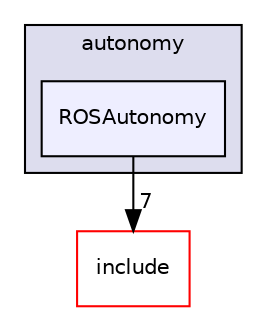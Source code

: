 digraph "/root/scrimmage/scrimmage/src/plugins/autonomy/ROSAutonomy" {
  compound=true
  node [ fontsize="10", fontname="Helvetica"];
  edge [ labelfontsize="10", labelfontname="Helvetica"];
  subgraph clusterdir_9a5cd39d655c6343ef9bc0ff48b9632e {
    graph [ bgcolor="#ddddee", pencolor="black", label="autonomy" fontname="Helvetica", fontsize="10", URL="dir_9a5cd39d655c6343ef9bc0ff48b9632e.html"]
  dir_1a17902d28467972ab8ff532a3f7cb0b [shape=box, label="ROSAutonomy", style="filled", fillcolor="#eeeeff", pencolor="black", URL="dir_1a17902d28467972ab8ff532a3f7cb0b.html"];
  }
  dir_d44c64559bbebec7f509842c48db8b23 [shape=box label="include" fillcolor="white" style="filled" color="red" URL="dir_d44c64559bbebec7f509842c48db8b23.html"];
  dir_1a17902d28467972ab8ff532a3f7cb0b->dir_d44c64559bbebec7f509842c48db8b23 [headlabel="7", labeldistance=1.5 headhref="dir_000184_000004.html"];
}
